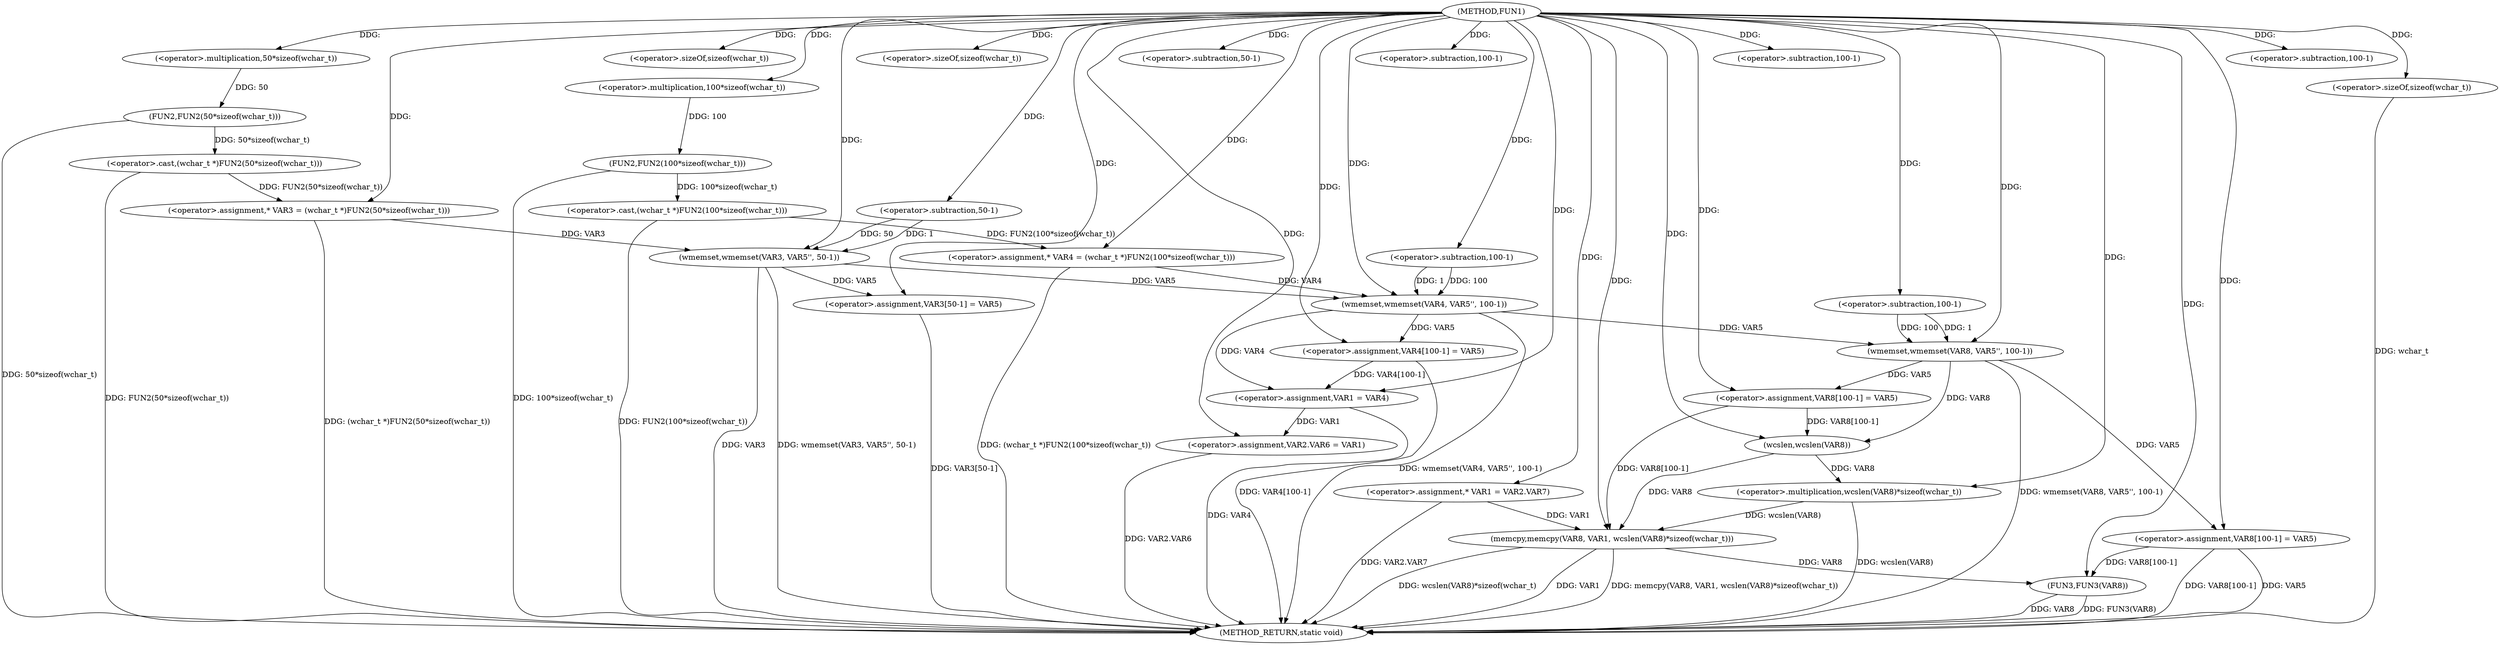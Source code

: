 digraph FUN1 {  
"1000100" [label = "(METHOD,FUN1)" ]
"1000197" [label = "(METHOD_RETURN,static void)" ]
"1000105" [label = "(<operator>.assignment,* VAR3 = (wchar_t *)FUN2(50*sizeof(wchar_t)))" ]
"1000107" [label = "(<operator>.cast,(wchar_t *)FUN2(50*sizeof(wchar_t)))" ]
"1000109" [label = "(FUN2,FUN2(50*sizeof(wchar_t)))" ]
"1000110" [label = "(<operator>.multiplication,50*sizeof(wchar_t))" ]
"1000112" [label = "(<operator>.sizeOf,sizeof(wchar_t))" ]
"1000115" [label = "(<operator>.assignment,* VAR4 = (wchar_t *)FUN2(100*sizeof(wchar_t)))" ]
"1000117" [label = "(<operator>.cast,(wchar_t *)FUN2(100*sizeof(wchar_t)))" ]
"1000119" [label = "(FUN2,FUN2(100*sizeof(wchar_t)))" ]
"1000120" [label = "(<operator>.multiplication,100*sizeof(wchar_t))" ]
"1000122" [label = "(<operator>.sizeOf,sizeof(wchar_t))" ]
"1000124" [label = "(wmemset,wmemset(VAR3, VAR5'', 50-1))" ]
"1000127" [label = "(<operator>.subtraction,50-1)" ]
"1000130" [label = "(<operator>.assignment,VAR3[50-1] = VAR5)" ]
"1000133" [label = "(<operator>.subtraction,50-1)" ]
"1000137" [label = "(wmemset,wmemset(VAR4, VAR5'', 100-1))" ]
"1000140" [label = "(<operator>.subtraction,100-1)" ]
"1000143" [label = "(<operator>.assignment,VAR4[100-1] = VAR5)" ]
"1000146" [label = "(<operator>.subtraction,100-1)" ]
"1000150" [label = "(<operator>.assignment,VAR1 = VAR4)" ]
"1000153" [label = "(<operator>.assignment,VAR2.VAR6 = VAR1)" ]
"1000160" [label = "(<operator>.assignment,* VAR1 = VAR2.VAR7)" ]
"1000167" [label = "(wmemset,wmemset(VAR8, VAR5'', 100-1))" ]
"1000170" [label = "(<operator>.subtraction,100-1)" ]
"1000173" [label = "(<operator>.assignment,VAR8[100-1] = VAR5)" ]
"1000176" [label = "(<operator>.subtraction,100-1)" ]
"1000180" [label = "(memcpy,memcpy(VAR8, VAR1, wcslen(VAR8)*sizeof(wchar_t)))" ]
"1000183" [label = "(<operator>.multiplication,wcslen(VAR8)*sizeof(wchar_t))" ]
"1000184" [label = "(wcslen,wcslen(VAR8))" ]
"1000186" [label = "(<operator>.sizeOf,sizeof(wchar_t))" ]
"1000188" [label = "(<operator>.assignment,VAR8[100-1] = VAR5)" ]
"1000191" [label = "(<operator>.subtraction,100-1)" ]
"1000195" [label = "(FUN3,FUN3(VAR8))" ]
  "1000186" -> "1000197"  [ label = "DDG: wchar_t"] 
  "1000105" -> "1000197"  [ label = "DDG: (wchar_t *)FUN2(50*sizeof(wchar_t))"] 
  "1000153" -> "1000197"  [ label = "DDG: VAR2.VAR6"] 
  "1000117" -> "1000197"  [ label = "DDG: FUN2(100*sizeof(wchar_t))"] 
  "1000180" -> "1000197"  [ label = "DDG: wcslen(VAR8)*sizeof(wchar_t)"] 
  "1000180" -> "1000197"  [ label = "DDG: VAR1"] 
  "1000115" -> "1000197"  [ label = "DDG: (wchar_t *)FUN2(100*sizeof(wchar_t))"] 
  "1000124" -> "1000197"  [ label = "DDG: VAR3"] 
  "1000188" -> "1000197"  [ label = "DDG: VAR5"] 
  "1000188" -> "1000197"  [ label = "DDG: VAR8[100-1]"] 
  "1000195" -> "1000197"  [ label = "DDG: FUN3(VAR8)"] 
  "1000183" -> "1000197"  [ label = "DDG: wcslen(VAR8)"] 
  "1000150" -> "1000197"  [ label = "DDG: VAR4"] 
  "1000143" -> "1000197"  [ label = "DDG: VAR4[100-1]"] 
  "1000167" -> "1000197"  [ label = "DDG: wmemset(VAR8, VAR5'', 100-1)"] 
  "1000180" -> "1000197"  [ label = "DDG: memcpy(VAR8, VAR1, wcslen(VAR8)*sizeof(wchar_t))"] 
  "1000109" -> "1000197"  [ label = "DDG: 50*sizeof(wchar_t)"] 
  "1000119" -> "1000197"  [ label = "DDG: 100*sizeof(wchar_t)"] 
  "1000195" -> "1000197"  [ label = "DDG: VAR8"] 
  "1000160" -> "1000197"  [ label = "DDG: VAR2.VAR7"] 
  "1000137" -> "1000197"  [ label = "DDG: wmemset(VAR4, VAR5'', 100-1)"] 
  "1000107" -> "1000197"  [ label = "DDG: FUN2(50*sizeof(wchar_t))"] 
  "1000130" -> "1000197"  [ label = "DDG: VAR3[50-1]"] 
  "1000124" -> "1000197"  [ label = "DDG: wmemset(VAR3, VAR5'', 50-1)"] 
  "1000107" -> "1000105"  [ label = "DDG: FUN2(50*sizeof(wchar_t))"] 
  "1000100" -> "1000105"  [ label = "DDG: "] 
  "1000109" -> "1000107"  [ label = "DDG: 50*sizeof(wchar_t)"] 
  "1000110" -> "1000109"  [ label = "DDG: 50"] 
  "1000100" -> "1000110"  [ label = "DDG: "] 
  "1000100" -> "1000112"  [ label = "DDG: "] 
  "1000117" -> "1000115"  [ label = "DDG: FUN2(100*sizeof(wchar_t))"] 
  "1000100" -> "1000115"  [ label = "DDG: "] 
  "1000119" -> "1000117"  [ label = "DDG: 100*sizeof(wchar_t)"] 
  "1000120" -> "1000119"  [ label = "DDG: 100"] 
  "1000100" -> "1000120"  [ label = "DDG: "] 
  "1000100" -> "1000122"  [ label = "DDG: "] 
  "1000105" -> "1000124"  [ label = "DDG: VAR3"] 
  "1000100" -> "1000124"  [ label = "DDG: "] 
  "1000127" -> "1000124"  [ label = "DDG: 50"] 
  "1000127" -> "1000124"  [ label = "DDG: 1"] 
  "1000100" -> "1000127"  [ label = "DDG: "] 
  "1000124" -> "1000130"  [ label = "DDG: VAR5"] 
  "1000100" -> "1000130"  [ label = "DDG: "] 
  "1000100" -> "1000133"  [ label = "DDG: "] 
  "1000115" -> "1000137"  [ label = "DDG: VAR4"] 
  "1000100" -> "1000137"  [ label = "DDG: "] 
  "1000124" -> "1000137"  [ label = "DDG: VAR5"] 
  "1000140" -> "1000137"  [ label = "DDG: 100"] 
  "1000140" -> "1000137"  [ label = "DDG: 1"] 
  "1000100" -> "1000140"  [ label = "DDG: "] 
  "1000137" -> "1000143"  [ label = "DDG: VAR5"] 
  "1000100" -> "1000143"  [ label = "DDG: "] 
  "1000100" -> "1000146"  [ label = "DDG: "] 
  "1000143" -> "1000150"  [ label = "DDG: VAR4[100-1]"] 
  "1000137" -> "1000150"  [ label = "DDG: VAR4"] 
  "1000100" -> "1000150"  [ label = "DDG: "] 
  "1000150" -> "1000153"  [ label = "DDG: VAR1"] 
  "1000100" -> "1000153"  [ label = "DDG: "] 
  "1000100" -> "1000160"  [ label = "DDG: "] 
  "1000100" -> "1000167"  [ label = "DDG: "] 
  "1000137" -> "1000167"  [ label = "DDG: VAR5"] 
  "1000170" -> "1000167"  [ label = "DDG: 100"] 
  "1000170" -> "1000167"  [ label = "DDG: 1"] 
  "1000100" -> "1000170"  [ label = "DDG: "] 
  "1000167" -> "1000173"  [ label = "DDG: VAR5"] 
  "1000100" -> "1000173"  [ label = "DDG: "] 
  "1000100" -> "1000176"  [ label = "DDG: "] 
  "1000184" -> "1000180"  [ label = "DDG: VAR8"] 
  "1000173" -> "1000180"  [ label = "DDG: VAR8[100-1]"] 
  "1000100" -> "1000180"  [ label = "DDG: "] 
  "1000160" -> "1000180"  [ label = "DDG: VAR1"] 
  "1000183" -> "1000180"  [ label = "DDG: wcslen(VAR8)"] 
  "1000184" -> "1000183"  [ label = "DDG: VAR8"] 
  "1000167" -> "1000184"  [ label = "DDG: VAR8"] 
  "1000173" -> "1000184"  [ label = "DDG: VAR8[100-1]"] 
  "1000100" -> "1000184"  [ label = "DDG: "] 
  "1000100" -> "1000183"  [ label = "DDG: "] 
  "1000100" -> "1000186"  [ label = "DDG: "] 
  "1000100" -> "1000188"  [ label = "DDG: "] 
  "1000167" -> "1000188"  [ label = "DDG: VAR5"] 
  "1000100" -> "1000191"  [ label = "DDG: "] 
  "1000188" -> "1000195"  [ label = "DDG: VAR8[100-1]"] 
  "1000180" -> "1000195"  [ label = "DDG: VAR8"] 
  "1000100" -> "1000195"  [ label = "DDG: "] 
}
